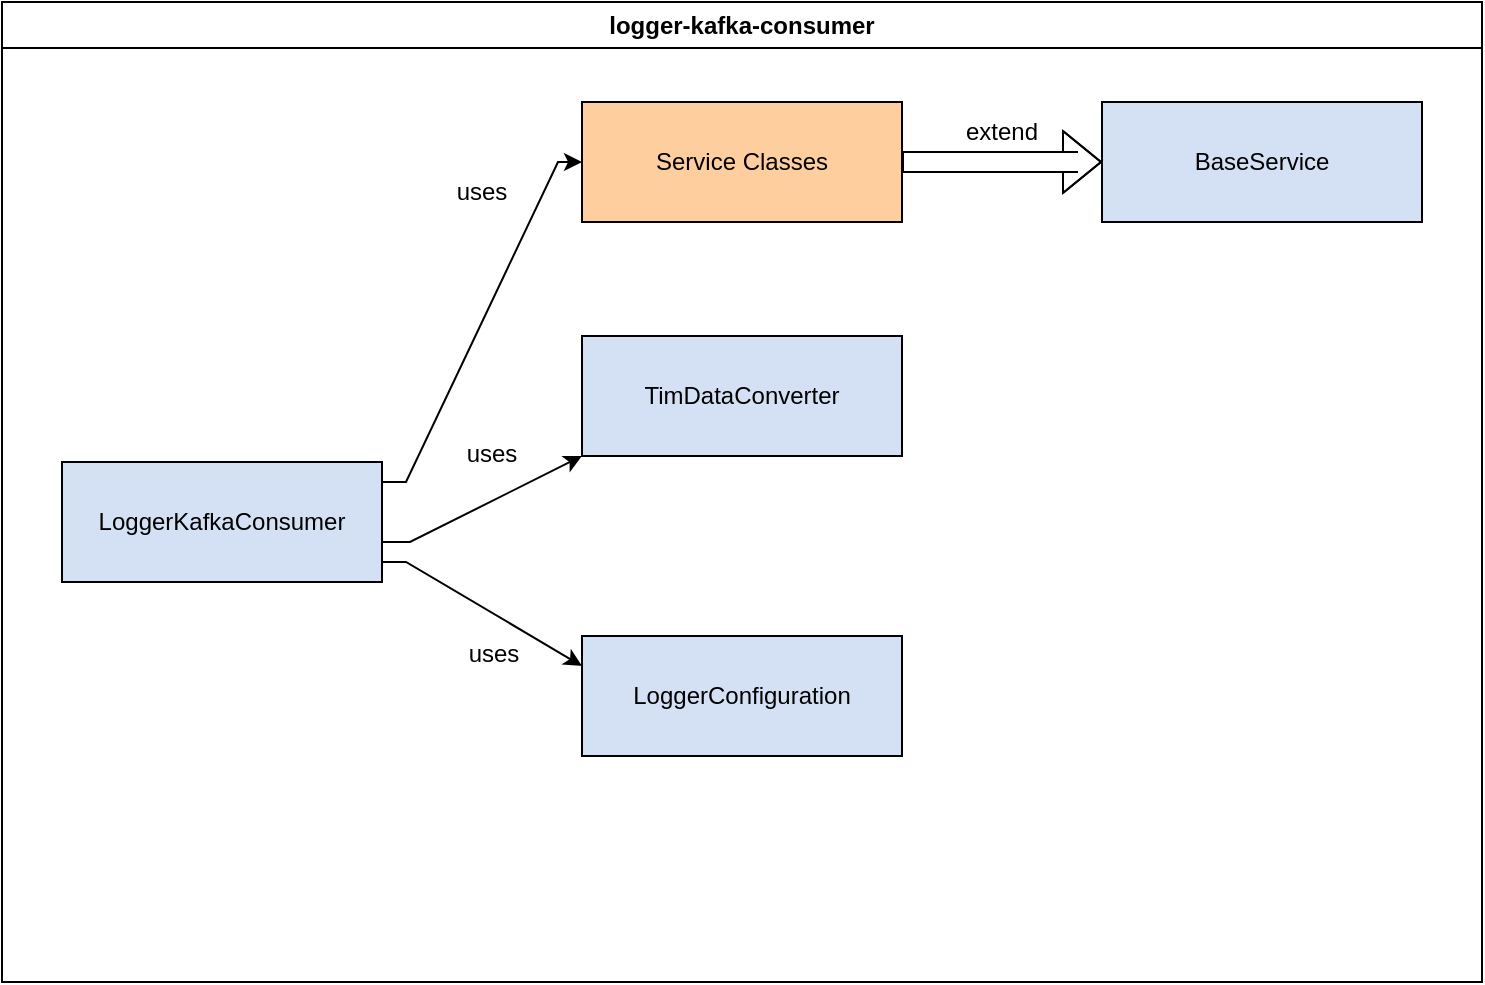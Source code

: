 <mxfile version="24.8.4">
  <diagram id="C5RBs43oDa-KdzZeNtuy" name="Page-1">
    <mxGraphModel grid="1" page="1" gridSize="10" guides="1" tooltips="1" connect="1" arrows="1" fold="1" pageScale="1" pageWidth="827" pageHeight="1169" math="0" shadow="0">
      <root>
        <mxCell id="WIyWlLk6GJQsqaUBKTNV-0" />
        <mxCell id="WIyWlLk6GJQsqaUBKTNV-1" parent="WIyWlLk6GJQsqaUBKTNV-0" />
        <mxCell id="Jr42eCUc6g5V1k2Y49N9-10" style="edgeStyle=orthogonalEdgeStyle;rounded=0;orthogonalLoop=1;jettySize=auto;html=1;shape=flexArrow;noEdgeStyle=1;orthogonal=1;" edge="1" parent="WIyWlLk6GJQsqaUBKTNV-1" source="LZZLjWpjytnXYlWd8Y8f-5" target="Jr42eCUc6g5V1k2Y49N9-9">
          <mxGeometry relative="1" as="geometry">
            <Array as="points">
              <mxPoint x="432" y="30" />
              <mxPoint x="508" y="30" />
            </Array>
          </mxGeometry>
        </mxCell>
        <mxCell id="LZZLjWpjytnXYlWd8Y8f-5" value="Service Classes" style="rounded=0;whiteSpace=wrap;html=1;fillColor=#FFCE9F;container=0;" vertex="1" parent="WIyWlLk6GJQsqaUBKTNV-1">
          <mxGeometry x="260" width="160" height="60" as="geometry" />
        </mxCell>
        <mxCell id="Jr42eCUc6g5V1k2Y49N9-4" style="edgeStyle=orthogonalEdgeStyle;rounded=0;orthogonalLoop=1;jettySize=auto;html=1;noEdgeStyle=1;orthogonal=1;entryX=0;entryY=0.25;entryDx=0;entryDy=0;" edge="1" parent="WIyWlLk6GJQsqaUBKTNV-1" source="Jr42eCUc6g5V1k2Y49N9-2" target="Jr42eCUc6g5V1k2Y49N9-3">
          <mxGeometry relative="1" as="geometry">
            <Array as="points">
              <mxPoint x="172" y="230" />
            </Array>
          </mxGeometry>
        </mxCell>
        <mxCell id="Jr42eCUc6g5V1k2Y49N9-7" style="edgeStyle=orthogonalEdgeStyle;rounded=0;orthogonalLoop=1;jettySize=auto;html=1;noEdgeStyle=1;orthogonal=1;" edge="1" parent="WIyWlLk6GJQsqaUBKTNV-1" source="Jr42eCUc6g5V1k2Y49N9-2" target="Jr42eCUc6g5V1k2Y49N9-1">
          <mxGeometry relative="1" as="geometry">
            <Array as="points">
              <mxPoint x="174" y="220" />
            </Array>
          </mxGeometry>
        </mxCell>
        <mxCell id="Jr42eCUc6g5V1k2Y49N9-8" style="edgeStyle=orthogonalEdgeStyle;rounded=0;orthogonalLoop=1;jettySize=auto;html=1;noEdgeStyle=1;orthogonal=1;" edge="1" parent="WIyWlLk6GJQsqaUBKTNV-1" source="Jr42eCUc6g5V1k2Y49N9-2" target="LZZLjWpjytnXYlWd8Y8f-5">
          <mxGeometry relative="1" as="geometry">
            <Array as="points">
              <mxPoint x="172" y="190" />
              <mxPoint x="248" y="30" />
            </Array>
          </mxGeometry>
        </mxCell>
        <mxCell id="Jr42eCUc6g5V1k2Y49N9-2" value="LoggerKafkaConsumer" style="rounded=0;whiteSpace=wrap;html=1;fillColor=#D4E1F5;container=0;" vertex="1" parent="WIyWlLk6GJQsqaUBKTNV-1">
          <mxGeometry y="180" width="160" height="60" as="geometry" />
        </mxCell>
        <mxCell id="Jr42eCUc6g5V1k2Y49N9-9" value="BaseService" style="rounded=0;whiteSpace=wrap;html=1;fillColor=#D4E1F5;container=0;" vertex="1" parent="WIyWlLk6GJQsqaUBKTNV-1">
          <mxGeometry x="520" width="160" height="60" as="geometry" />
        </mxCell>
        <mxCell id="Jr42eCUc6g5V1k2Y49N9-11" value="logger-kafka-consumer" style="swimlane;whiteSpace=wrap;html=1;" vertex="1" parent="WIyWlLk6GJQsqaUBKTNV-1">
          <mxGeometry x="-30" y="-50" width="740" height="490" as="geometry" />
        </mxCell>
        <mxCell id="Jr42eCUc6g5V1k2Y49N9-12" value="extend" style="text;html=1;align=center;verticalAlign=middle;whiteSpace=wrap;rounded=0;" vertex="1" parent="Jr42eCUc6g5V1k2Y49N9-11">
          <mxGeometry x="470" y="50" width="60" height="30" as="geometry" />
        </mxCell>
        <mxCell id="Jr42eCUc6g5V1k2Y49N9-14" value="uses" style="text;html=1;align=center;verticalAlign=middle;whiteSpace=wrap;rounded=0;" vertex="1" parent="Jr42eCUc6g5V1k2Y49N9-11">
          <mxGeometry x="210" y="80" width="60" height="30" as="geometry" />
        </mxCell>
        <mxCell id="Jr42eCUc6g5V1k2Y49N9-17" value="uses" style="text;html=1;align=center;verticalAlign=middle;whiteSpace=wrap;rounded=0;" vertex="1" parent="Jr42eCUc6g5V1k2Y49N9-11">
          <mxGeometry x="215" y="211" width="60" height="30" as="geometry" />
        </mxCell>
        <mxCell id="Jr42eCUc6g5V1k2Y49N9-18" value="uses" style="text;html=1;align=center;verticalAlign=middle;whiteSpace=wrap;rounded=0;" vertex="1" parent="Jr42eCUc6g5V1k2Y49N9-11">
          <mxGeometry x="216" y="311" width="60" height="30" as="geometry" />
        </mxCell>
        <mxCell id="Jr42eCUc6g5V1k2Y49N9-1" value="TimDataConverter" style="rounded=0;whiteSpace=wrap;html=1;fillColor=#D4E1F5;container=0;" vertex="1" parent="Jr42eCUc6g5V1k2Y49N9-11">
          <mxGeometry x="290" y="167" width="160" height="60" as="geometry" />
        </mxCell>
        <mxCell id="Jr42eCUc6g5V1k2Y49N9-3" value="LoggerConfiguration" style="rounded=0;whiteSpace=wrap;html=1;fillColor=#D4E1F5;container=0;" vertex="1" parent="Jr42eCUc6g5V1k2Y49N9-11">
          <mxGeometry x="290" y="317" width="160" height="60" as="geometry" />
        </mxCell>
      </root>
    </mxGraphModel>
  </diagram>
</mxfile>